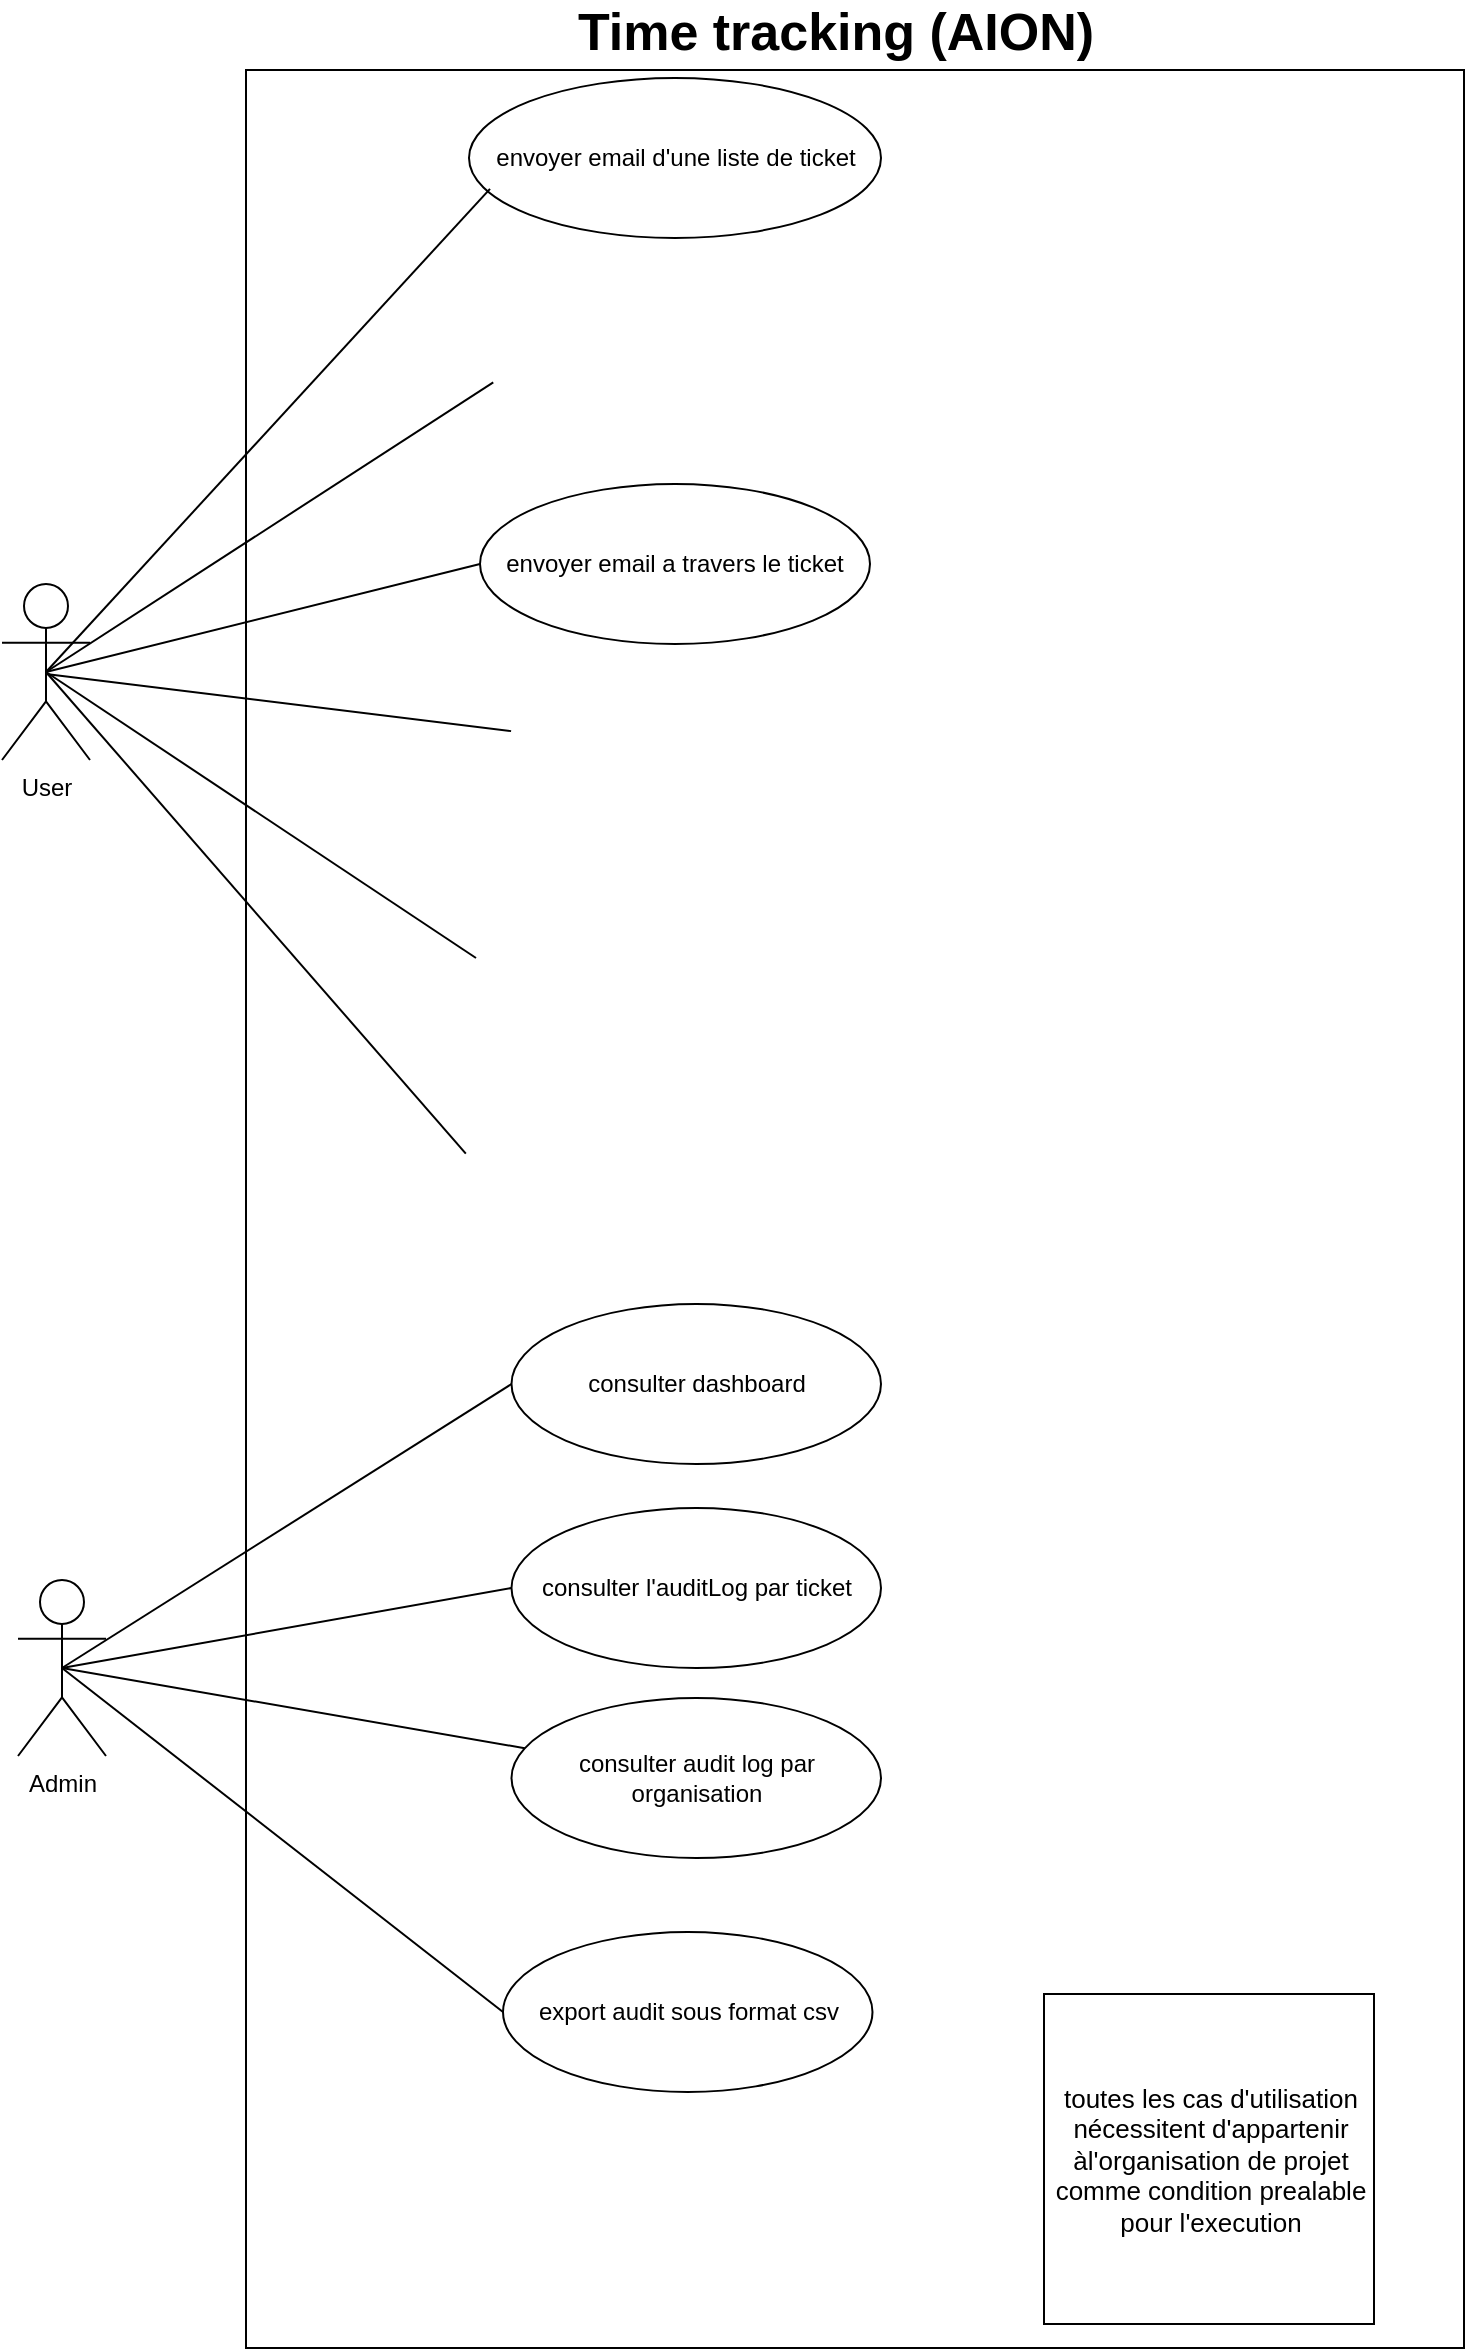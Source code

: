<mxfile version="23.1.4" type="github" pages="2">
  <diagram name="Page-1" id="HMoWm8q01mGYL6mocgkL">
    <mxGraphModel dx="1434" dy="1915" grid="0" gridSize="10" guides="1" tooltips="1" connect="1" arrows="1" fold="1" page="1" pageScale="1" pageWidth="827" pageHeight="1169" math="0" shadow="0">
      <root>
        <mxCell id="0" />
        <mxCell id="1" parent="0" />
        <mxCell id="uwcOLz1gDEWIKycSYIdj-1" value="User" style="shape=umlActor;verticalLabelPosition=bottom;verticalAlign=top;html=1;outlineConnect=0;" parent="1" vertex="1">
          <mxGeometry x="39" y="218" width="44" height="88" as="geometry" />
        </mxCell>
        <mxCell id="uwcOLz1gDEWIKycSYIdj-3" value="Admin" style="shape=umlActor;verticalLabelPosition=bottom;verticalAlign=top;html=1;outlineConnect=0;" parent="1" vertex="1">
          <mxGeometry x="47" y="716" width="44" height="88" as="geometry" />
        </mxCell>
        <mxCell id="uwcOLz1gDEWIKycSYIdj-11" value="" style="rounded=0;whiteSpace=wrap;html=1;" parent="1" vertex="1">
          <mxGeometry x="161" y="-39" width="609" height="1139" as="geometry" />
        </mxCell>
        <mxCell id="uwcOLz1gDEWIKycSYIdj-5" value="envoyer email a travers le ticket" style="ellipse;whiteSpace=wrap;html=1;" parent="1" vertex="1">
          <mxGeometry x="278" y="168" width="195" height="80" as="geometry" />
        </mxCell>
        <mxCell id="uwcOLz1gDEWIKycSYIdj-9" value="envoyer email d&#39;une liste de ticket" style="ellipse;whiteSpace=wrap;html=1;" parent="1" vertex="1">
          <mxGeometry x="272.5" y="-35" width="206" height="80" as="geometry" />
        </mxCell>
        <mxCell id="uwcOLz1gDEWIKycSYIdj-12" value="consulter dashboard" style="ellipse;whiteSpace=wrap;html=1;" parent="1" vertex="1">
          <mxGeometry x="293.75" y="578" width="184.75" height="80" as="geometry" />
        </mxCell>
        <mxCell id="uwcOLz1gDEWIKycSYIdj-13" value="consulter l&#39;auditLog par ticket" style="ellipse;whiteSpace=wrap;html=1;" parent="1" vertex="1">
          <mxGeometry x="293.75" y="680" width="184.75" height="80" as="geometry" />
        </mxCell>
        <mxCell id="uwcOLz1gDEWIKycSYIdj-14" value="consulter audit log par organisation" style="ellipse;whiteSpace=wrap;html=1;" parent="1" vertex="1">
          <mxGeometry x="293.75" y="775" width="184.75" height="80" as="geometry" />
        </mxCell>
        <mxCell id="uwcOLz1gDEWIKycSYIdj-15" value="export audit sous format csv" style="ellipse;whiteSpace=wrap;html=1;" parent="1" vertex="1">
          <mxGeometry x="289.5" y="892" width="184.75" height="80" as="geometry" />
        </mxCell>
        <mxCell id="uwcOLz1gDEWIKycSYIdj-17" value="&lt;b&gt;&lt;font style=&quot;font-size: 26px;&quot;&gt;Time tracking (AION)&lt;/font&gt;&lt;/b&gt;" style="text;html=1;strokeColor=none;fillColor=none;align=center;verticalAlign=middle;whiteSpace=wrap;rounded=0;" parent="1" vertex="1">
          <mxGeometry x="289.5" y="-73" width="332" height="30" as="geometry" />
        </mxCell>
        <mxCell id="uwcOLz1gDEWIKycSYIdj-18" value="" style="endArrow=none;html=1;rounded=0;exitX=0.5;exitY=0.5;exitDx=0;exitDy=0;exitPerimeter=0;entryX=0.051;entryY=0.693;entryDx=0;entryDy=0;entryPerimeter=0;" parent="1" source="uwcOLz1gDEWIKycSYIdj-1" target="uwcOLz1gDEWIKycSYIdj-9" edge="1">
          <mxGeometry width="50" height="50" relative="1" as="geometry">
            <mxPoint x="388" y="213" as="sourcePoint" />
            <mxPoint x="438" y="163" as="targetPoint" />
          </mxGeometry>
        </mxCell>
        <mxCell id="uwcOLz1gDEWIKycSYIdj-19" value="" style="endArrow=none;html=1;rounded=0;exitX=0.5;exitY=0.5;exitDx=0;exitDy=0;exitPerimeter=0;entryX=0.034;entryY=0.665;entryDx=0;entryDy=0;entryPerimeter=0;" parent="1" source="uwcOLz1gDEWIKycSYIdj-1" edge="1">
          <mxGeometry width="50" height="50" relative="1" as="geometry">
            <mxPoint x="388" y="213" as="sourcePoint" />
            <mxPoint x="284.63" y="117.2" as="targetPoint" />
          </mxGeometry>
        </mxCell>
        <mxCell id="uwcOLz1gDEWIKycSYIdj-20" value="" style="endArrow=none;html=1;rounded=0;exitX=0.5;exitY=0.5;exitDx=0;exitDy=0;exitPerimeter=0;entryX=0;entryY=0.5;entryDx=0;entryDy=0;" parent="1" source="uwcOLz1gDEWIKycSYIdj-1" target="uwcOLz1gDEWIKycSYIdj-5" edge="1">
          <mxGeometry width="50" height="50" relative="1" as="geometry">
            <mxPoint x="388" y="213" as="sourcePoint" />
            <mxPoint x="438" y="163" as="targetPoint" />
          </mxGeometry>
        </mxCell>
        <mxCell id="uwcOLz1gDEWIKycSYIdj-21" value="" style="endArrow=none;html=1;rounded=0;" parent="1" edge="1">
          <mxGeometry width="50" height="50" relative="1" as="geometry">
            <mxPoint x="61" y="263" as="sourcePoint" />
            <mxPoint x="293.552" y="291.56" as="targetPoint" />
          </mxGeometry>
        </mxCell>
        <mxCell id="uwcOLz1gDEWIKycSYIdj-22" value="" style="endArrow=none;html=1;rounded=0;exitX=0.5;exitY=0.5;exitDx=0;exitDy=0;exitPerimeter=0;entryX=0;entryY=0.5;entryDx=0;entryDy=0;" parent="1" source="uwcOLz1gDEWIKycSYIdj-1" edge="1">
          <mxGeometry width="50" height="50" relative="1" as="geometry">
            <mxPoint x="388" y="313" as="sourcePoint" />
            <mxPoint x="276" y="405" as="targetPoint" />
          </mxGeometry>
        </mxCell>
        <mxCell id="uwcOLz1gDEWIKycSYIdj-23" value="" style="endArrow=none;html=1;rounded=0;exitX=0.5;exitY=0.5;exitDx=0;exitDy=0;exitPerimeter=0;entryX=0.018;entryY=0.423;entryDx=0;entryDy=0;entryPerimeter=0;" parent="1" source="uwcOLz1gDEWIKycSYIdj-1" edge="1">
          <mxGeometry width="50" height="50" relative="1" as="geometry">
            <mxPoint x="388" y="513" as="sourcePoint" />
            <mxPoint x="270.906" y="502.84" as="targetPoint" />
          </mxGeometry>
        </mxCell>
        <mxCell id="uwcOLz1gDEWIKycSYIdj-24" value="" style="endArrow=none;html=1;rounded=0;exitX=0.5;exitY=0.5;exitDx=0;exitDy=0;exitPerimeter=0;entryX=0;entryY=0.5;entryDx=0;entryDy=0;" parent="1" source="uwcOLz1gDEWIKycSYIdj-3" target="uwcOLz1gDEWIKycSYIdj-12" edge="1">
          <mxGeometry width="50" height="50" relative="1" as="geometry">
            <mxPoint x="388" y="713" as="sourcePoint" />
            <mxPoint x="438" y="663" as="targetPoint" />
          </mxGeometry>
        </mxCell>
        <mxCell id="uwcOLz1gDEWIKycSYIdj-25" value="" style="endArrow=none;html=1;rounded=0;exitX=0.5;exitY=0.5;exitDx=0;exitDy=0;exitPerimeter=0;entryX=0;entryY=0.5;entryDx=0;entryDy=0;" parent="1" source="uwcOLz1gDEWIKycSYIdj-3" target="uwcOLz1gDEWIKycSYIdj-13" edge="1">
          <mxGeometry width="50" height="50" relative="1" as="geometry">
            <mxPoint x="388" y="713" as="sourcePoint" />
            <mxPoint x="438" y="663" as="targetPoint" />
          </mxGeometry>
        </mxCell>
        <mxCell id="uwcOLz1gDEWIKycSYIdj-26" value="" style="endArrow=none;html=1;rounded=0;exitX=0.5;exitY=0.5;exitDx=0;exitDy=0;exitPerimeter=0;" parent="1" source="uwcOLz1gDEWIKycSYIdj-3" target="uwcOLz1gDEWIKycSYIdj-14" edge="1">
          <mxGeometry width="50" height="50" relative="1" as="geometry">
            <mxPoint x="388" y="713" as="sourcePoint" />
            <mxPoint x="438" y="663" as="targetPoint" />
          </mxGeometry>
        </mxCell>
        <mxCell id="uwcOLz1gDEWIKycSYIdj-27" value="" style="endArrow=none;html=1;rounded=0;entryX=0;entryY=0.5;entryDx=0;entryDy=0;exitX=0.5;exitY=0.5;exitDx=0;exitDy=0;exitPerimeter=0;" parent="1" source="uwcOLz1gDEWIKycSYIdj-3" target="uwcOLz1gDEWIKycSYIdj-15" edge="1">
          <mxGeometry width="50" height="50" relative="1" as="geometry">
            <mxPoint x="388" y="813" as="sourcePoint" />
            <mxPoint x="438" y="763" as="targetPoint" />
          </mxGeometry>
        </mxCell>
        <mxCell id="uwcOLz1gDEWIKycSYIdj-31" value="" style="whiteSpace=wrap;html=1;aspect=fixed;" parent="1" vertex="1">
          <mxGeometry x="560" y="923" width="165" height="165" as="geometry" />
        </mxCell>
        <mxCell id="uwcOLz1gDEWIKycSYIdj-32" value="&lt;font style=&quot;font-size: 13px;&quot;&gt;toutes les cas d&#39;utilisation nécessitent d&#39;appartenir àl&#39;organisation de projet comme condition prealable pour l&#39;execution&lt;/font&gt;" style="text;html=1;strokeColor=none;fillColor=none;align=center;verticalAlign=middle;whiteSpace=wrap;rounded=0;" parent="1" vertex="1">
          <mxGeometry x="560" y="933.5" width="167" height="144" as="geometry" />
        </mxCell>
      </root>
    </mxGraphModel>
  </diagram>
  <diagram id="4BNHJ1mr-sLuKrSLhk_P" name="Page-2">
    <mxGraphModel dx="1434" dy="746" grid="1" gridSize="10" guides="1" tooltips="1" connect="1" arrows="1" fold="1" page="1" pageScale="1" pageWidth="827" pageHeight="1169" math="0" shadow="0">
      <root>
        <mxCell id="0" />
        <mxCell id="1" parent="0" />
        <mxCell id="1eYsrxTv3W_-VM1bbza0-1" value="&lt;font style=&quot;font-size: 14px;&quot;&gt;consulter la liste des tickets&lt;/font&gt;" style="ellipse;whiteSpace=wrap;html=1;" vertex="1" parent="1">
          <mxGeometry x="278" y="64" width="195" height="80" as="geometry" />
        </mxCell>
        <mxCell id="1eYsrxTv3W_-VM1bbza0-2" value="ajout imputation à un ticket&lt;span style=&quot;white-space: pre;&quot;&gt;&#x9;&lt;/span&gt;" style="ellipse;whiteSpace=wrap;html=1;" vertex="1" parent="1">
          <mxGeometry x="276" y="365" width="195" height="80" as="geometry" />
        </mxCell>
        <mxCell id="1eYsrxTv3W_-VM1bbza0-3" value="mettre a jour imputation d&#39;une ticket" style="ellipse;whiteSpace=wrap;html=1;" vertex="1" parent="1">
          <mxGeometry x="267" y="469" width="217" height="80" as="geometry" />
        </mxCell>
        <mxCell id="1eYsrxTv3W_-VM1bbza0-4" value="supprimer imputation(soft del)" style="ellipse;whiteSpace=wrap;html=1;" vertex="1" parent="1">
          <mxGeometry x="289.5" y="263" width="194" height="80" as="geometry" />
        </mxCell>
      </root>
    </mxGraphModel>
  </diagram>
</mxfile>
